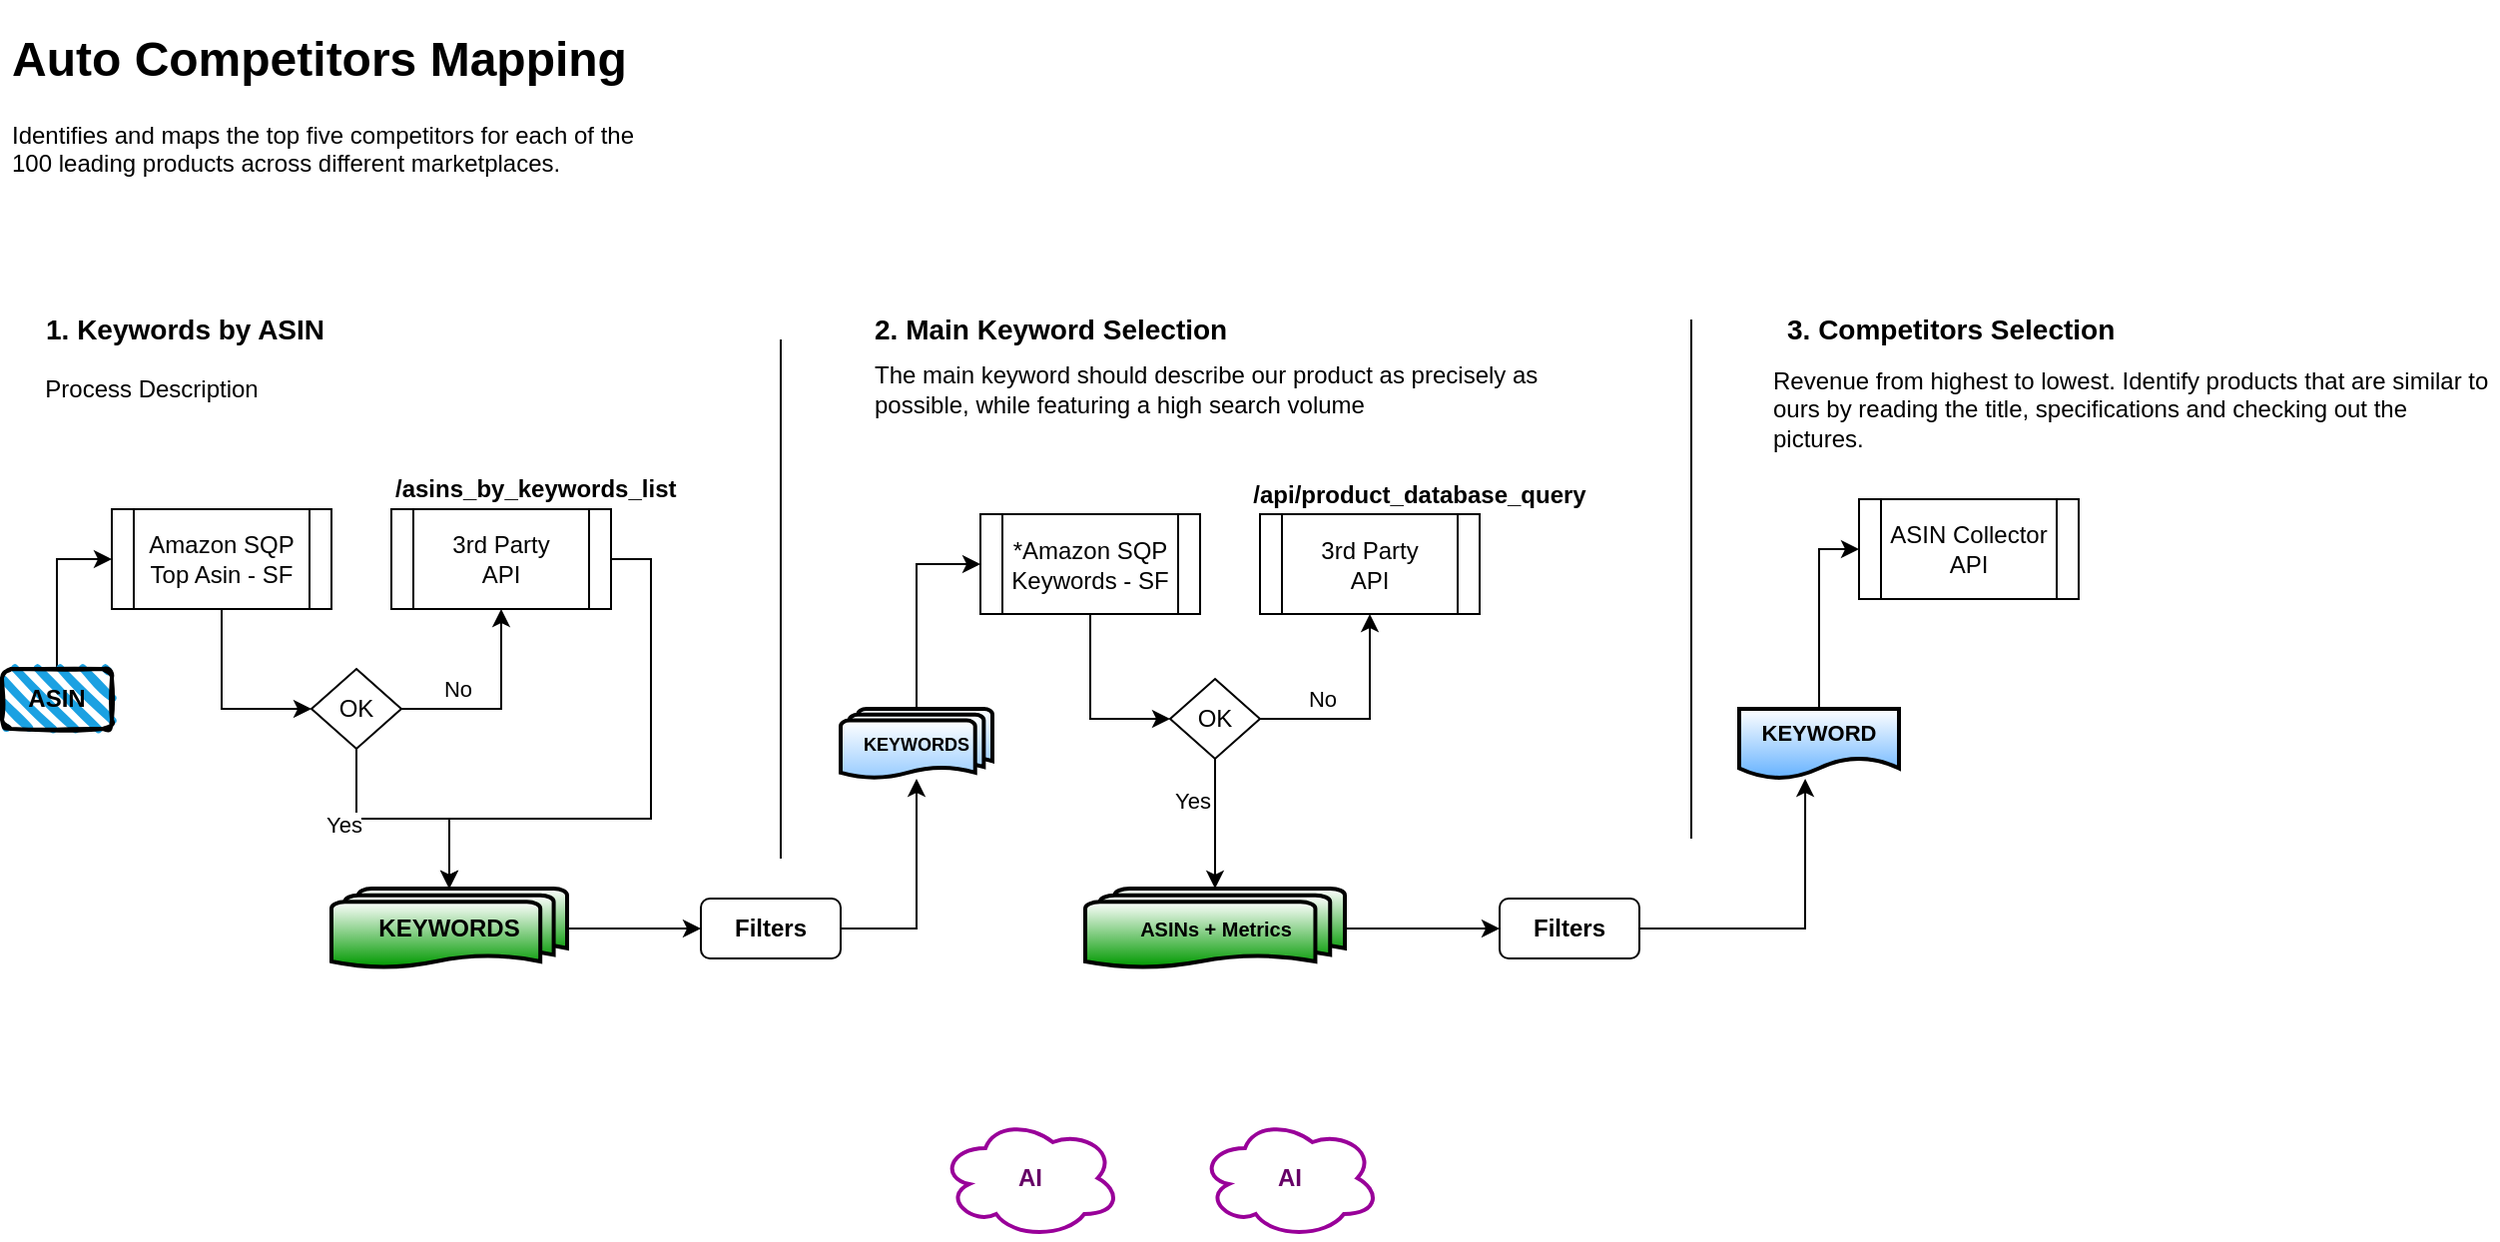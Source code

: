 <mxfile version="21.8.2" type="github">
  <diagram id="C5RBs43oDa-KdzZeNtuy" name="Page-1">
    <mxGraphModel dx="1942" dy="862" grid="1" gridSize="10" guides="1" tooltips="1" connect="1" arrows="1" fold="1" page="1" pageScale="1" pageWidth="827" pageHeight="1169" math="0" shadow="0">
      <root>
        <mxCell id="WIyWlLk6GJQsqaUBKTNV-0" />
        <mxCell id="WIyWlLk6GJQsqaUBKTNV-1" parent="WIyWlLk6GJQsqaUBKTNV-0" />
        <mxCell id="stVHDZEVp9g0nivzBu3Q-0" value="&lt;h1&gt;Auto Competitors Mapping&lt;/h1&gt;Identifies and maps the top five competitors for each of the 100 leading products across different marketplaces.&lt;p&gt;.&lt;/p&gt;" style="text;html=1;strokeColor=none;fillColor=none;spacing=5;spacingTop=-20;whiteSpace=wrap;overflow=hidden;rounded=0;" parent="WIyWlLk6GJQsqaUBKTNV-1" vertex="1">
          <mxGeometry x="-20" y="50" width="320" height="90" as="geometry" />
        </mxCell>
        <mxCell id="stVHDZEVp9g0nivzBu3Q-1" value="" style="endArrow=none;html=1;rounded=0;" parent="WIyWlLk6GJQsqaUBKTNV-1" edge="1">
          <mxGeometry width="50" height="50" relative="1" as="geometry">
            <mxPoint x="370" y="470" as="sourcePoint" />
            <mxPoint x="370" y="210" as="targetPoint" />
          </mxGeometry>
        </mxCell>
        <mxCell id="stVHDZEVp9g0nivzBu3Q-4" value="1. Keywords by ASIN" style="text;html=1;strokeColor=none;fillColor=none;align=left;verticalAlign=middle;whiteSpace=wrap;rounded=0;fontSize=14;fontStyle=1" parent="WIyWlLk6GJQsqaUBKTNV-1" vertex="1">
          <mxGeometry y="190" width="170" height="30" as="geometry" />
        </mxCell>
        <mxCell id="stVHDZEVp9g0nivzBu3Q-9" style="edgeStyle=orthogonalEdgeStyle;rounded=0;orthogonalLoop=1;jettySize=auto;html=1;entryX=0;entryY=0.5;entryDx=0;entryDy=0;" parent="WIyWlLk6GJQsqaUBKTNV-1" source="stVHDZEVp9g0nivzBu3Q-5" target="stVHDZEVp9g0nivzBu3Q-7" edge="1">
          <mxGeometry relative="1" as="geometry" />
        </mxCell>
        <mxCell id="stVHDZEVp9g0nivzBu3Q-5" value="&lt;b&gt;ASIN&lt;/b&gt;" style="rounded=1;whiteSpace=wrap;html=1;strokeWidth=2;fillWeight=4;hachureGap=8;hachureAngle=45;fillColor=#1ba1e2;sketch=1;" parent="WIyWlLk6GJQsqaUBKTNV-1" vertex="1">
          <mxGeometry x="-20" y="375" width="55" height="30" as="geometry" />
        </mxCell>
        <mxCell id="stVHDZEVp9g0nivzBu3Q-11" style="edgeStyle=orthogonalEdgeStyle;rounded=0;orthogonalLoop=1;jettySize=auto;html=1;exitX=0.5;exitY=1;exitDx=0;exitDy=0;entryX=0;entryY=0.5;entryDx=0;entryDy=0;" parent="WIyWlLk6GJQsqaUBKTNV-1" source="stVHDZEVp9g0nivzBu3Q-7" target="stVHDZEVp9g0nivzBu3Q-10" edge="1">
          <mxGeometry relative="1" as="geometry" />
        </mxCell>
        <mxCell id="stVHDZEVp9g0nivzBu3Q-7" value="Amazon SQP&lt;br&gt;Top Asin - SF" style="shape=process;whiteSpace=wrap;html=1;backgroundOutline=1;" parent="WIyWlLk6GJQsqaUBKTNV-1" vertex="1">
          <mxGeometry x="35" y="295" width="110" height="50" as="geometry" />
        </mxCell>
        <mxCell id="stVHDZEVp9g0nivzBu3Q-8" value="3rd Party&lt;br&gt;API" style="shape=process;whiteSpace=wrap;html=1;backgroundOutline=1;" parent="WIyWlLk6GJQsqaUBKTNV-1" vertex="1">
          <mxGeometry x="175" y="295" width="110" height="50" as="geometry" />
        </mxCell>
        <mxCell id="stVHDZEVp9g0nivzBu3Q-12" style="edgeStyle=orthogonalEdgeStyle;rounded=0;orthogonalLoop=1;jettySize=auto;html=1;entryX=0.5;entryY=1;entryDx=0;entryDy=0;exitX=1;exitY=0.5;exitDx=0;exitDy=0;" parent="WIyWlLk6GJQsqaUBKTNV-1" source="stVHDZEVp9g0nivzBu3Q-10" target="stVHDZEVp9g0nivzBu3Q-8" edge="1">
          <mxGeometry relative="1" as="geometry" />
        </mxCell>
        <mxCell id="stVHDZEVp9g0nivzBu3Q-13" value="No" style="edgeLabel;html=1;align=center;verticalAlign=middle;resizable=0;points=[];" parent="stVHDZEVp9g0nivzBu3Q-12" vertex="1" connectable="0">
          <mxGeometry x="-0.219" y="4" relative="1" as="geometry">
            <mxPoint x="-11" y="-6" as="offset" />
          </mxGeometry>
        </mxCell>
        <mxCell id="stVHDZEVp9g0nivzBu3Q-10" value="OK" style="rhombus;whiteSpace=wrap;html=1;" parent="WIyWlLk6GJQsqaUBKTNV-1" vertex="1">
          <mxGeometry x="135" y="375" width="45" height="40" as="geometry" />
        </mxCell>
        <mxCell id="stVHDZEVp9g0nivzBu3Q-15" value="2. Main Keyword Selection" style="text;html=1;strokeColor=none;fillColor=none;align=left;verticalAlign=middle;whiteSpace=wrap;rounded=0;fontSize=14;fontStyle=1" parent="WIyWlLk6GJQsqaUBKTNV-1" vertex="1">
          <mxGeometry x="415" y="190" width="215" height="30" as="geometry" />
        </mxCell>
        <mxCell id="stVHDZEVp9g0nivzBu3Q-16" value="3. Competitors Selection" style="text;html=1;strokeColor=none;fillColor=none;align=left;verticalAlign=middle;whiteSpace=wrap;rounded=0;fontSize=14;fontStyle=1" parent="WIyWlLk6GJQsqaUBKTNV-1" vertex="1">
          <mxGeometry x="872" y="190" width="170" height="30" as="geometry" />
        </mxCell>
        <mxCell id="-QlwTN2asBw5_g4uzWNm-14" style="edgeStyle=orthogonalEdgeStyle;rounded=0;orthogonalLoop=1;jettySize=auto;html=1;exitX=1;exitY=0.5;exitDx=0;exitDy=0;exitPerimeter=0;entryX=0;entryY=0.5;entryDx=0;entryDy=0;" parent="WIyWlLk6GJQsqaUBKTNV-1" source="stVHDZEVp9g0nivzBu3Q-17" target="-QlwTN2asBw5_g4uzWNm-6" edge="1">
          <mxGeometry relative="1" as="geometry" />
        </mxCell>
        <mxCell id="stVHDZEVp9g0nivzBu3Q-17" value="&lt;b&gt;KEYWORDS&lt;/b&gt;" style="strokeWidth=2;html=1;shape=mxgraph.flowchart.multi-document;whiteSpace=wrap;gradientColor=#009900;" parent="WIyWlLk6GJQsqaUBKTNV-1" vertex="1">
          <mxGeometry x="145" y="485" width="118" height="40" as="geometry" />
        </mxCell>
        <mxCell id="stVHDZEVp9g0nivzBu3Q-18" style="edgeStyle=orthogonalEdgeStyle;rounded=0;orthogonalLoop=1;jettySize=auto;html=1;entryX=0.5;entryY=0;entryDx=0;entryDy=0;entryPerimeter=0;" parent="WIyWlLk6GJQsqaUBKTNV-1" source="stVHDZEVp9g0nivzBu3Q-10" target="stVHDZEVp9g0nivzBu3Q-17" edge="1">
          <mxGeometry relative="1" as="geometry" />
        </mxCell>
        <mxCell id="stVHDZEVp9g0nivzBu3Q-19" value="Yes" style="edgeLabel;html=1;align=center;verticalAlign=middle;resizable=0;points=[];" parent="stVHDZEVp9g0nivzBu3Q-18" vertex="1" connectable="0">
          <mxGeometry x="-0.367" y="-3" relative="1" as="geometry">
            <mxPoint x="-9" as="offset" />
          </mxGeometry>
        </mxCell>
        <mxCell id="-QlwTN2asBw5_g4uzWNm-0" value="/asins_by_keywords_list" style="text;html=1;strokeColor=none;fillColor=none;align=left;verticalAlign=middle;whiteSpace=wrap;rounded=0;fontStyle=1" parent="WIyWlLk6GJQsqaUBKTNV-1" vertex="1">
          <mxGeometry x="175" y="280" width="170" height="10" as="geometry" />
        </mxCell>
        <mxCell id="-QlwTN2asBw5_g4uzWNm-1" value="Process Description" style="text;html=1;strokeColor=none;fillColor=none;align=center;verticalAlign=middle;whiteSpace=wrap;rounded=0;" parent="WIyWlLk6GJQsqaUBKTNV-1" vertex="1">
          <mxGeometry x="-10" y="220" width="130" height="30" as="geometry" />
        </mxCell>
        <mxCell id="-QlwTN2asBw5_g4uzWNm-2" value="The main keyword should describe our product as precisely as possible, while featuring a high search volume" style="text;html=1;strokeColor=none;fillColor=none;align=left;verticalAlign=middle;whiteSpace=wrap;rounded=0;" parent="WIyWlLk6GJQsqaUBKTNV-1" vertex="1">
          <mxGeometry x="415" y="220" width="345" height="30" as="geometry" />
        </mxCell>
        <mxCell id="-QlwTN2asBw5_g4uzWNm-3" value="Revenue from highest to lowest. Identify products that are similar to ours by reading the title, specifications and checking out the pictures." style="text;html=1;strokeColor=none;fillColor=none;align=left;verticalAlign=middle;whiteSpace=wrap;rounded=0;" parent="WIyWlLk6GJQsqaUBKTNV-1" vertex="1">
          <mxGeometry x="865" y="220" width="365" height="50" as="geometry" />
        </mxCell>
        <mxCell id="-QlwTN2asBw5_g4uzWNm-4" value="/api/product_database_query" style="text;html=1;strokeColor=none;fillColor=none;align=center;verticalAlign=middle;whiteSpace=wrap;rounded=0;fontStyle=1" parent="WIyWlLk6GJQsqaUBKTNV-1" vertex="1">
          <mxGeometry x="610" y="272.5" width="160" height="30" as="geometry" />
        </mxCell>
        <mxCell id="-QlwTN2asBw5_g4uzWNm-5" value="3rd Party&lt;br style=&quot;border-color: var(--border-color);&quot;&gt;API" style="shape=process;whiteSpace=wrap;html=1;backgroundOutline=1;" parent="WIyWlLk6GJQsqaUBKTNV-1" vertex="1">
          <mxGeometry x="610" y="297.5" width="110" height="50" as="geometry" />
        </mxCell>
        <mxCell id="-QlwTN2asBw5_g4uzWNm-11" style="edgeStyle=orthogonalEdgeStyle;rounded=0;orthogonalLoop=1;jettySize=auto;html=1;exitX=1;exitY=0.5;exitDx=0;exitDy=0;" parent="WIyWlLk6GJQsqaUBKTNV-1" source="-QlwTN2asBw5_g4uzWNm-6" target="-QlwTN2asBw5_g4uzWNm-10" edge="1">
          <mxGeometry relative="1" as="geometry" />
        </mxCell>
        <mxCell id="-QlwTN2asBw5_g4uzWNm-6" value="Filters" style="rounded=1;whiteSpace=wrap;html=1;fontStyle=1" parent="WIyWlLk6GJQsqaUBKTNV-1" vertex="1">
          <mxGeometry x="330" y="490" width="70" height="30" as="geometry" />
        </mxCell>
        <mxCell id="-QlwTN2asBw5_g4uzWNm-16" value="" style="edgeStyle=orthogonalEdgeStyle;rounded=0;orthogonalLoop=1;jettySize=auto;html=1;entryX=0;entryY=0.5;entryDx=0;entryDy=0;exitX=0.5;exitY=0;exitDx=0;exitDy=0;exitPerimeter=0;" parent="WIyWlLk6GJQsqaUBKTNV-1" source="-QlwTN2asBw5_g4uzWNm-10" target="v9-jwy_baAWpza8GN5LS-1" edge="1">
          <mxGeometry relative="1" as="geometry" />
        </mxCell>
        <mxCell id="-QlwTN2asBw5_g4uzWNm-10" value="&lt;b style=&quot;font-size: 9px;&quot;&gt;KEYWORDS&lt;/b&gt;" style="strokeWidth=2;html=1;shape=mxgraph.flowchart.multi-document;whiteSpace=wrap;gradientColor=#99CCFF;fontSize=9;align=center;" parent="WIyWlLk6GJQsqaUBKTNV-1" vertex="1">
          <mxGeometry x="400" y="395" width="76" height="35" as="geometry" />
        </mxCell>
        <mxCell id="v9-jwy_baAWpza8GN5LS-12" style="edgeStyle=orthogonalEdgeStyle;rounded=0;orthogonalLoop=1;jettySize=auto;html=1;exitX=1;exitY=0.5;exitDx=0;exitDy=0;exitPerimeter=0;entryX=0;entryY=0.5;entryDx=0;entryDy=0;" edge="1" parent="WIyWlLk6GJQsqaUBKTNV-1" source="-QlwTN2asBw5_g4uzWNm-17" target="v9-jwy_baAWpza8GN5LS-11">
          <mxGeometry relative="1" as="geometry" />
        </mxCell>
        <mxCell id="-QlwTN2asBw5_g4uzWNm-17" value="&lt;b style=&quot;font-size: 10px;&quot;&gt;ASINs + Metrics&lt;/b&gt;" style="strokeWidth=2;html=1;shape=mxgraph.flowchart.multi-document;whiteSpace=wrap;gradientColor=#009900;fontSize=10;align=center;" parent="WIyWlLk6GJQsqaUBKTNV-1" vertex="1">
          <mxGeometry x="522.5" y="485" width="130" height="40" as="geometry" />
        </mxCell>
        <mxCell id="-QlwTN2asBw5_g4uzWNm-21" value="&lt;b&gt;AI&lt;/b&gt;" style="ellipse;shape=cloud;whiteSpace=wrap;html=1;strokeWidth=2;strokeColor=#990099;fontColor=#660066;" parent="WIyWlLk6GJQsqaUBKTNV-1" vertex="1">
          <mxGeometry x="450" y="600" width="90" height="60" as="geometry" />
        </mxCell>
        <mxCell id="v9-jwy_baAWpza8GN5LS-5" style="edgeStyle=orthogonalEdgeStyle;rounded=0;orthogonalLoop=1;jettySize=auto;html=1;entryX=0;entryY=0.5;entryDx=0;entryDy=0;" edge="1" parent="WIyWlLk6GJQsqaUBKTNV-1" source="v9-jwy_baAWpza8GN5LS-1" target="v9-jwy_baAWpza8GN5LS-2">
          <mxGeometry relative="1" as="geometry" />
        </mxCell>
        <mxCell id="v9-jwy_baAWpza8GN5LS-1" value="*Amazon SQP&lt;br&gt;&lt;div style=&quot;&quot;&gt;&lt;span style=&quot;background-color: initial;&quot;&gt;Keywords - SF&lt;/span&gt;&lt;/div&gt;" style="shape=process;whiteSpace=wrap;html=1;backgroundOutline=1;align=center;" vertex="1" parent="WIyWlLk6GJQsqaUBKTNV-1">
          <mxGeometry x="470" y="297.5" width="110" height="50" as="geometry" />
        </mxCell>
        <mxCell id="v9-jwy_baAWpza8GN5LS-2" value="OK" style="rhombus;whiteSpace=wrap;html=1;" vertex="1" parent="WIyWlLk6GJQsqaUBKTNV-1">
          <mxGeometry x="565" y="380" width="45" height="40" as="geometry" />
        </mxCell>
        <mxCell id="v9-jwy_baAWpza8GN5LS-3" style="edgeStyle=orthogonalEdgeStyle;rounded=0;orthogonalLoop=1;jettySize=auto;html=1;entryX=0.5;entryY=1;entryDx=0;entryDy=0;exitX=1;exitY=0.5;exitDx=0;exitDy=0;" edge="1" parent="WIyWlLk6GJQsqaUBKTNV-1" source="v9-jwy_baAWpza8GN5LS-2" target="-QlwTN2asBw5_g4uzWNm-5">
          <mxGeometry relative="1" as="geometry">
            <mxPoint x="620" y="470" as="sourcePoint" />
            <mxPoint x="670" y="420" as="targetPoint" />
          </mxGeometry>
        </mxCell>
        <mxCell id="v9-jwy_baAWpza8GN5LS-4" value="No" style="edgeLabel;html=1;align=center;verticalAlign=middle;resizable=0;points=[];" vertex="1" connectable="0" parent="v9-jwy_baAWpza8GN5LS-3">
          <mxGeometry x="-0.219" y="4" relative="1" as="geometry">
            <mxPoint x="-11" y="-6" as="offset" />
          </mxGeometry>
        </mxCell>
        <mxCell id="v9-jwy_baAWpza8GN5LS-6" style="edgeStyle=orthogonalEdgeStyle;rounded=0;orthogonalLoop=1;jettySize=auto;html=1;entryX=0.5;entryY=0;entryDx=0;entryDy=0;entryPerimeter=0;exitX=0.5;exitY=1;exitDx=0;exitDy=0;" edge="1" parent="WIyWlLk6GJQsqaUBKTNV-1" source="v9-jwy_baAWpza8GN5LS-2" target="-QlwTN2asBw5_g4uzWNm-17">
          <mxGeometry relative="1" as="geometry">
            <mxPoint x="593" y="525" as="sourcePoint" />
            <mxPoint x="644" y="600" as="targetPoint" />
          </mxGeometry>
        </mxCell>
        <mxCell id="v9-jwy_baAWpza8GN5LS-7" value="Yes" style="edgeLabel;html=1;align=center;verticalAlign=middle;resizable=0;points=[];" vertex="1" connectable="0" parent="v9-jwy_baAWpza8GN5LS-6">
          <mxGeometry x="-0.367" y="-3" relative="1" as="geometry">
            <mxPoint x="-9" as="offset" />
          </mxGeometry>
        </mxCell>
        <mxCell id="v9-jwy_baAWpza8GN5LS-9" style="edgeStyle=orthogonalEdgeStyle;rounded=0;orthogonalLoop=1;jettySize=auto;html=1;exitX=1;exitY=0.5;exitDx=0;exitDy=0;entryX=0.5;entryY=0;entryDx=0;entryDy=0;entryPerimeter=0;" edge="1" parent="WIyWlLk6GJQsqaUBKTNV-1" source="stVHDZEVp9g0nivzBu3Q-8" target="stVHDZEVp9g0nivzBu3Q-17">
          <mxGeometry relative="1" as="geometry">
            <Array as="points">
              <mxPoint x="305" y="320" />
              <mxPoint x="305" y="450" />
              <mxPoint x="204" y="450" />
            </Array>
          </mxGeometry>
        </mxCell>
        <mxCell id="v9-jwy_baAWpza8GN5LS-10" value="" style="endArrow=none;html=1;rounded=0;" edge="1" parent="WIyWlLk6GJQsqaUBKTNV-1">
          <mxGeometry width="50" height="50" relative="1" as="geometry">
            <mxPoint x="826" y="460" as="sourcePoint" />
            <mxPoint x="826" y="200" as="targetPoint" />
          </mxGeometry>
        </mxCell>
        <mxCell id="v9-jwy_baAWpza8GN5LS-11" value="Filters" style="rounded=1;whiteSpace=wrap;html=1;fontStyle=1" vertex="1" parent="WIyWlLk6GJQsqaUBKTNV-1">
          <mxGeometry x="730" y="490" width="70" height="30" as="geometry" />
        </mxCell>
        <mxCell id="v9-jwy_baAWpza8GN5LS-17" style="edgeStyle=orthogonalEdgeStyle;rounded=0;orthogonalLoop=1;jettySize=auto;html=1;exitX=0.5;exitY=0;exitDx=0;exitDy=0;entryX=0;entryY=0.5;entryDx=0;entryDy=0;" edge="1" parent="WIyWlLk6GJQsqaUBKTNV-1" source="v9-jwy_baAWpza8GN5LS-13" target="v9-jwy_baAWpza8GN5LS-16">
          <mxGeometry relative="1" as="geometry" />
        </mxCell>
        <mxCell id="v9-jwy_baAWpza8GN5LS-13" value="&lt;b&gt;&lt;font style=&quot;font-size: 11px;&quot;&gt;KEYWORD&lt;/font&gt;&lt;/b&gt;" style="shape=document;whiteSpace=wrap;html=1;boundedLbl=1;gradientColor=#66B2FF;strokeWidth=2;" vertex="1" parent="WIyWlLk6GJQsqaUBKTNV-1">
          <mxGeometry x="850" y="395" width="80" height="35" as="geometry" />
        </mxCell>
        <mxCell id="v9-jwy_baAWpza8GN5LS-15" style="edgeStyle=orthogonalEdgeStyle;rounded=0;orthogonalLoop=1;jettySize=auto;html=1;entryX=0.413;entryY=1;entryDx=0;entryDy=0;entryPerimeter=0;" edge="1" parent="WIyWlLk6GJQsqaUBKTNV-1" source="v9-jwy_baAWpza8GN5LS-11" target="v9-jwy_baAWpza8GN5LS-13">
          <mxGeometry relative="1" as="geometry" />
        </mxCell>
        <mxCell id="v9-jwy_baAWpza8GN5LS-16" value="ASIN Collector&lt;br&gt;API" style="shape=process;whiteSpace=wrap;html=1;backgroundOutline=1;" vertex="1" parent="WIyWlLk6GJQsqaUBKTNV-1">
          <mxGeometry x="910" y="290" width="110" height="50" as="geometry" />
        </mxCell>
        <mxCell id="v9-jwy_baAWpza8GN5LS-18" value="&lt;b&gt;AI&lt;/b&gt;" style="ellipse;shape=cloud;whiteSpace=wrap;html=1;strokeWidth=2;strokeColor=#990099;fontColor=#660066;" vertex="1" parent="WIyWlLk6GJQsqaUBKTNV-1">
          <mxGeometry x="580" y="600" width="90" height="60" as="geometry" />
        </mxCell>
      </root>
    </mxGraphModel>
  </diagram>
</mxfile>
